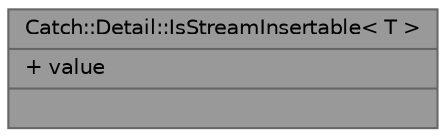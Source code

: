 digraph "Catch::Detail::IsStreamInsertable&lt; T &gt;"
{
 // LATEX_PDF_SIZE
  bgcolor="transparent";
  edge [fontname=Helvetica,fontsize=10,labelfontname=Helvetica,labelfontsize=10];
  node [fontname=Helvetica,fontsize=10,shape=box,height=0.2,width=0.4];
  Node1 [shape=record,label="{Catch::Detail::IsStreamInsertable\< T \>\n|+ value\l|}",height=0.2,width=0.4,color="gray40", fillcolor="grey60", style="filled", fontcolor="black",tooltip=" "];
}
